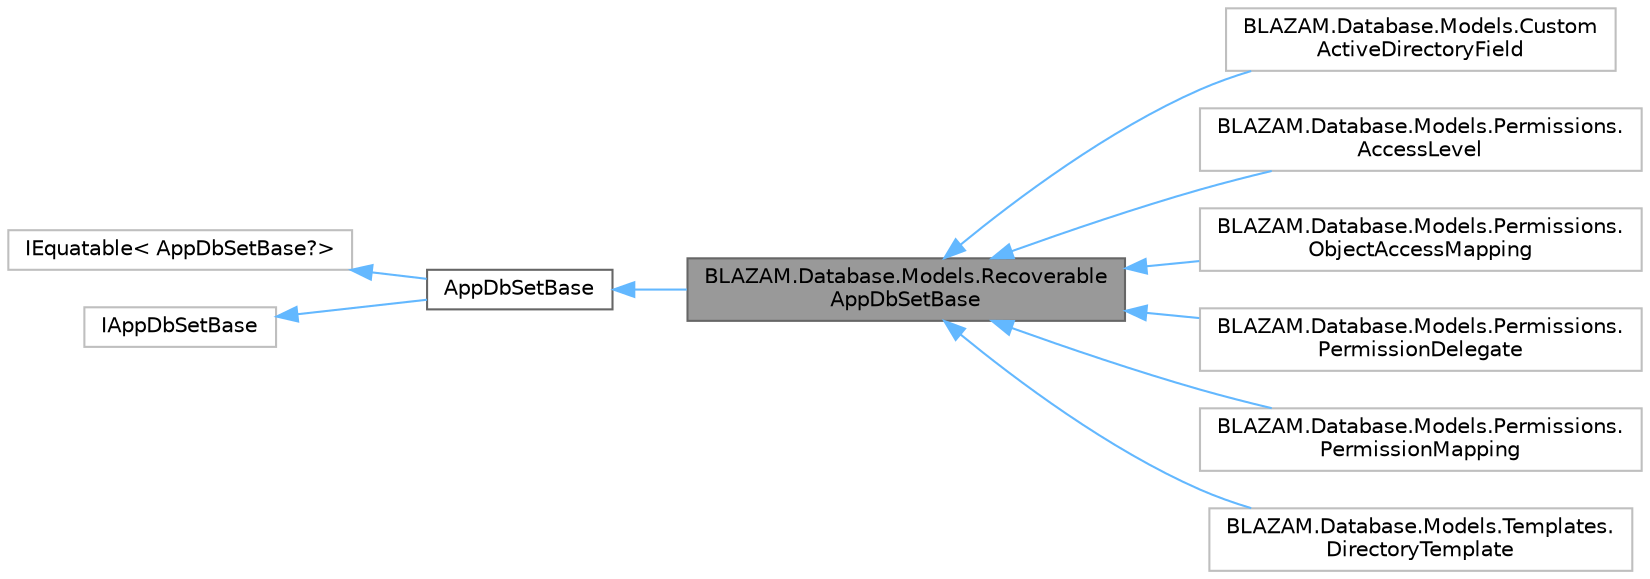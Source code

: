 digraph "BLAZAM.Database.Models.RecoverableAppDbSetBase"
{
 // LATEX_PDF_SIZE
  bgcolor="transparent";
  edge [fontname=Helvetica,fontsize=10,labelfontname=Helvetica,labelfontsize=10];
  node [fontname=Helvetica,fontsize=10,shape=box,height=0.2,width=0.4];
  rankdir="LR";
  Node1 [id="Node000001",label="BLAZAM.Database.Models.Recoverable\lAppDbSetBase",height=0.2,width=0.4,color="gray40", fillcolor="grey60", style="filled", fontcolor="black",tooltip=" "];
  Node2 -> Node1 [id="edge1_Node000001_Node000002",dir="back",color="steelblue1",style="solid",tooltip=" "];
  Node2 [id="Node000002",label="AppDbSetBase",height=0.2,width=0.4,color="gray40", fillcolor="white", style="filled",URL="$class_b_l_a_z_a_m_1_1_database_1_1_models_1_1_app_db_set_base.html",tooltip="Base class that all Database Model classes should inherit."];
  Node3 -> Node2 [id="edge2_Node000002_Node000003",dir="back",color="steelblue1",style="solid",tooltip=" "];
  Node3 [id="Node000003",label="IEquatable\< AppDbSetBase?\>",height=0.2,width=0.4,color="grey75", fillcolor="white", style="filled",tooltip=" "];
  Node4 -> Node2 [id="edge3_Node000002_Node000004",dir="back",color="steelblue1",style="solid",tooltip=" "];
  Node4 [id="Node000004",label="IAppDbSetBase",height=0.2,width=0.4,color="grey75", fillcolor="white", style="filled",URL="$interface_b_l_a_z_a_m_1_1_database_1_1_models_1_1_i_app_db_set_base.html",tooltip=" "];
  Node1 -> Node5 [id="edge4_Node000001_Node000005",dir="back",color="steelblue1",style="solid",tooltip=" "];
  Node5 [id="Node000005",label="BLAZAM.Database.Models.Custom\lActiveDirectoryField",height=0.2,width=0.4,color="grey75", fillcolor="white", style="filled",URL="$class_b_l_a_z_a_m_1_1_database_1_1_models_1_1_custom_active_directory_field.html",tooltip=" "];
  Node1 -> Node6 [id="edge5_Node000001_Node000006",dir="back",color="steelblue1",style="solid",tooltip=" "];
  Node6 [id="Node000006",label="BLAZAM.Database.Models.Permissions.\lAccessLevel",height=0.2,width=0.4,color="grey75", fillcolor="white", style="filled",URL="$class_b_l_a_z_a_m_1_1_database_1_1_models_1_1_permissions_1_1_access_level.html",tooltip=" "];
  Node1 -> Node7 [id="edge6_Node000001_Node000007",dir="back",color="steelblue1",style="solid",tooltip=" "];
  Node7 [id="Node000007",label="BLAZAM.Database.Models.Permissions.\lObjectAccessMapping",height=0.2,width=0.4,color="grey75", fillcolor="white", style="filled",URL="$class_b_l_a_z_a_m_1_1_database_1_1_models_1_1_permissions_1_1_object_access_mapping.html",tooltip=" "];
  Node1 -> Node8 [id="edge7_Node000001_Node000008",dir="back",color="steelblue1",style="solid",tooltip=" "];
  Node8 [id="Node000008",label="BLAZAM.Database.Models.Permissions.\lPermissionDelegate",height=0.2,width=0.4,color="grey75", fillcolor="white", style="filled",URL="$class_b_l_a_z_a_m_1_1_database_1_1_models_1_1_permissions_1_1_permission_delegate.html",tooltip=" "];
  Node1 -> Node9 [id="edge8_Node000001_Node000009",dir="back",color="steelblue1",style="solid",tooltip=" "];
  Node9 [id="Node000009",label="BLAZAM.Database.Models.Permissions.\lPermissionMapping",height=0.2,width=0.4,color="grey75", fillcolor="white", style="filled",URL="$class_b_l_a_z_a_m_1_1_database_1_1_models_1_1_permissions_1_1_permission_mapping.html",tooltip=" "];
  Node1 -> Node10 [id="edge9_Node000001_Node000010",dir="back",color="steelblue1",style="solid",tooltip=" "];
  Node10 [id="Node000010",label="BLAZAM.Database.Models.Templates.\lDirectoryTemplate",height=0.2,width=0.4,color="grey75", fillcolor="white", style="filled",URL="$class_b_l_a_z_a_m_1_1_database_1_1_models_1_1_templates_1_1_directory_template.html",tooltip=" "];
}
